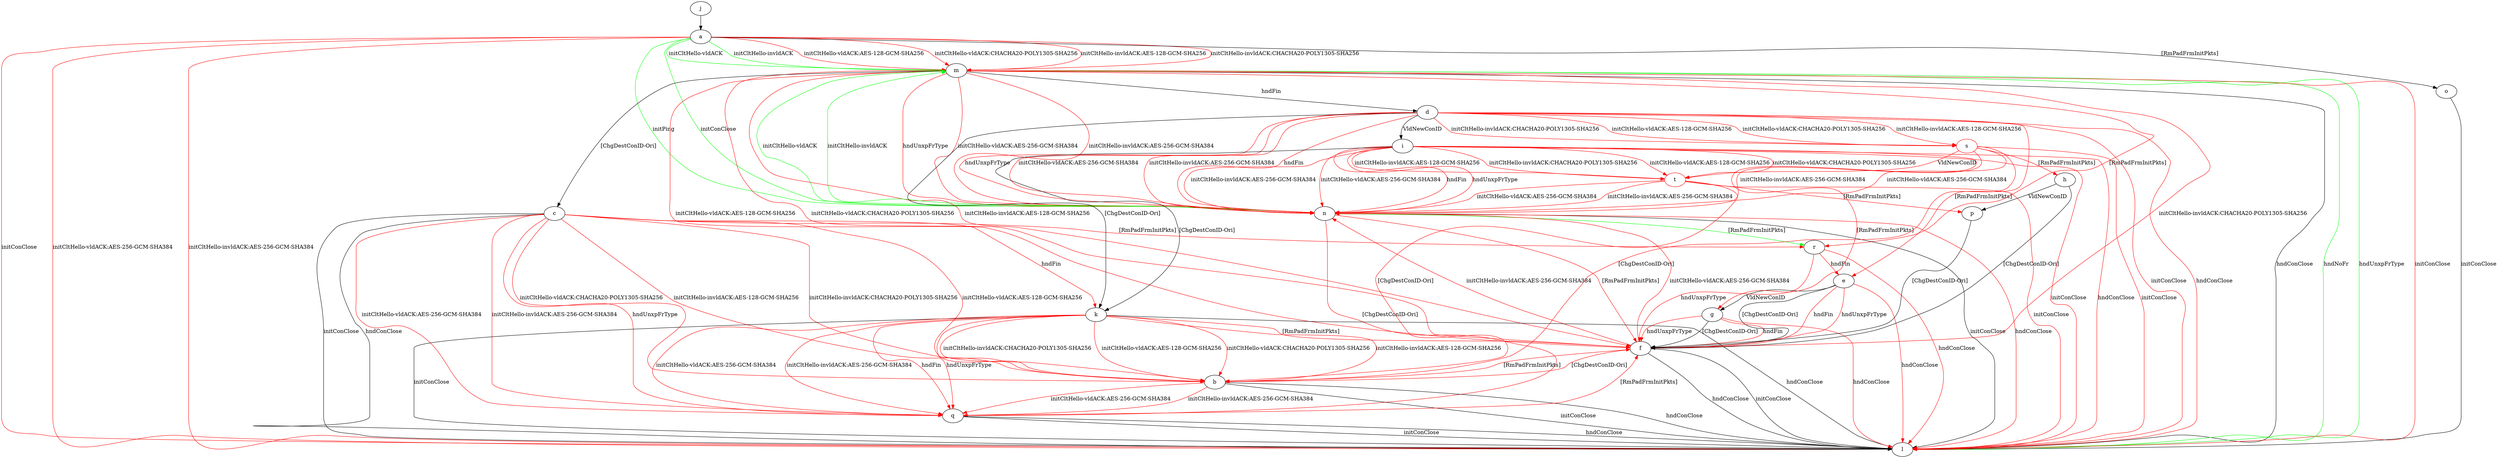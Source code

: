 digraph "" {
	a -> l	[key=0,
		color=red,
		label="initConClose "];
	a -> l	[key=1,
		color=red,
		label="initCltHello-vldACK:AES-256-GCM-SHA384 "];
	a -> l	[key=2,
		color=red,
		label="initCltHello-invldACK:AES-256-GCM-SHA384 "];
	a -> m	[key=0,
		color=green,
		label="initCltHello-vldACK "];
	a -> m	[key=1,
		color=green,
		label="initCltHello-invldACK "];
	a -> m	[key=2,
		color=red,
		label="initCltHello-vldACK:AES-128-GCM-SHA256 "];
	a -> m	[key=3,
		color=red,
		label="initCltHello-vldACK:CHACHA20-POLY1305-SHA256 "];
	a -> m	[key=4,
		color=red,
		label="initCltHello-invldACK:AES-128-GCM-SHA256 "];
	a -> m	[key=5,
		color=red,
		label="initCltHello-invldACK:CHACHA20-POLY1305-SHA256 "];
	a -> n	[key=0,
		color=green,
		label="initPing "];
	a -> n	[key=1,
		color=green,
		label="initConClose "];
	a -> o	[key=0,
		label="[RmPadFrmInitPkts] "];
	b -> f	[key=0,
		color=red,
		label="[RmPadFrmInitPkts] "];
	b -> l	[key=0,
		label="initConClose "];
	b -> l	[key=1,
		label="hndConClose "];
	b -> q	[key=0,
		color=red,
		label="initCltHello-vldACK:AES-256-GCM-SHA384 "];
	b -> q	[key=1,
		color=red,
		label="initCltHello-invldACK:AES-256-GCM-SHA384 "];
	c -> b	[key=0,
		color=red,
		label="initCltHello-vldACK:AES-128-GCM-SHA256 "];
	c -> b	[key=1,
		color=red,
		label="initCltHello-vldACK:CHACHA20-POLY1305-SHA256 "];
	c -> b	[key=2,
		color=red,
		label="initCltHello-invldACK:AES-128-GCM-SHA256 "];
	c -> b	[key=3,
		color=red,
		label="initCltHello-invldACK:CHACHA20-POLY1305-SHA256 "];
	c -> k	[key=0,
		color=red,
		label="hndFin "];
	c -> l	[key=0,
		label="initConClose "];
	c -> l	[key=1,
		label="hndConClose "];
	c -> q	[key=0,
		color=red,
		label="initCltHello-vldACK:AES-256-GCM-SHA384 "];
	c -> q	[key=1,
		color=red,
		label="initCltHello-invldACK:AES-256-GCM-SHA384 "];
	c -> q	[key=2,
		color=red,
		label="hndUnxpFrType "];
	c -> r	[key=0,
		color=red,
		label="[RmPadFrmInitPkts] "];
	d -> e	[key=0,
		color=red,
		label="[RmPadFrmInitPkts] "];
	d -> i	[key=0,
		label="VldNewConID "];
	d -> k	[key=0,
		label="[ChgDestConID-Ori] "];
	d -> l	[key=0,
		color=red,
		label="initConClose "];
	d -> l	[key=1,
		color=red,
		label="hndConClose "];
	d -> n	[key=0,
		color=red,
		label="initCltHello-vldACK:AES-256-GCM-SHA384 "];
	d -> n	[key=1,
		color=red,
		label="initCltHello-invldACK:AES-256-GCM-SHA384 "];
	d -> n	[key=2,
		color=red,
		label="hndFin "];
	d -> n	[key=3,
		color=red,
		label="hndUnxpFrType "];
	s	[color=red];
	d -> s	[key=0,
		color=red,
		label="initCltHello-vldACK:AES-128-GCM-SHA256 "];
	d -> s	[key=1,
		color=red,
		label="initCltHello-vldACK:CHACHA20-POLY1305-SHA256 "];
	d -> s	[key=2,
		color=red,
		label="initCltHello-invldACK:AES-128-GCM-SHA256 "];
	d -> s	[key=3,
		color=red,
		label="initCltHello-invldACK:CHACHA20-POLY1305-SHA256 "];
	e -> f	[key=0,
		label="[ChgDestConID-Ori] "];
	e -> f	[key=1,
		color=red,
		label="hndFin "];
	e -> f	[key=2,
		color=red,
		label="hndUnxpFrType "];
	e -> g	[key=0,
		label="VldNewConID "];
	e -> l	[key=0,
		color=red,
		label="hndConClose "];
	f -> b	[key=0,
		color=red,
		label="[ChgDestConID-Ori] "];
	f -> l	[key=0,
		label="initConClose "];
	f -> l	[key=1,
		label="hndConClose "];
	f -> n	[key=0,
		color=red,
		label="initCltHello-vldACK:AES-256-GCM-SHA384 "];
	f -> n	[key=1,
		color=red,
		label="initCltHello-invldACK:AES-256-GCM-SHA384 "];
	g -> f	[key=0,
		label="[ChgDestConID-Ori] "];
	g -> f	[key=1,
		color=red,
		label="hndFin "];
	g -> f	[key=2,
		color=red,
		label="hndUnxpFrType "];
	g -> l	[key=0,
		color=red,
		label="hndConClose "];
	h -> f	[key=0,
		label="[ChgDestConID-Ori] "];
	h -> p	[key=0,
		label="VldNewConID "];
	i -> g	[key=0,
		color=red,
		label="[RmPadFrmInitPkts] "];
	i -> k	[key=0,
		label="[ChgDestConID-Ori] "];
	i -> l	[key=0,
		color=red,
		label="initConClose "];
	i -> l	[key=1,
		color=red,
		label="hndConClose "];
	i -> n	[key=0,
		color=red,
		label="initCltHello-vldACK:AES-256-GCM-SHA384 "];
	i -> n	[key=1,
		color=red,
		label="initCltHello-invldACK:AES-256-GCM-SHA384 "];
	i -> n	[key=2,
		color=red,
		label="hndFin "];
	i -> n	[key=3,
		color=red,
		label="hndUnxpFrType "];
	t	[color=red];
	i -> t	[key=0,
		color=red,
		label="initCltHello-vldACK:AES-128-GCM-SHA256 "];
	i -> t	[key=1,
		color=red,
		label="initCltHello-vldACK:CHACHA20-POLY1305-SHA256 "];
	i -> t	[key=2,
		color=red,
		label="initCltHello-invldACK:AES-128-GCM-SHA256 "];
	i -> t	[key=3,
		color=red,
		label="initCltHello-invldACK:CHACHA20-POLY1305-SHA256 "];
	j -> a	[key=0];
	k -> b	[key=0,
		color=red,
		label="initCltHello-vldACK:AES-128-GCM-SHA256 "];
	k -> b	[key=1,
		color=red,
		label="initCltHello-vldACK:CHACHA20-POLY1305-SHA256 "];
	k -> b	[key=2,
		color=red,
		label="initCltHello-invldACK:AES-128-GCM-SHA256 "];
	k -> b	[key=3,
		color=red,
		label="initCltHello-invldACK:CHACHA20-POLY1305-SHA256 "];
	k -> f	[key=0,
		color=red,
		label="[RmPadFrmInitPkts] "];
	k -> l	[key=0,
		label="initConClose "];
	k -> l	[key=1,
		label="hndConClose "];
	k -> q	[key=0,
		color=red,
		label="initCltHello-vldACK:AES-256-GCM-SHA384 "];
	k -> q	[key=1,
		color=red,
		label="initCltHello-invldACK:AES-256-GCM-SHA384 "];
	k -> q	[key=2,
		color=red,
		label="hndFin "];
	k -> q	[key=3,
		color=red,
		label="hndUnxpFrType "];
	m -> c	[key=0,
		label="[ChgDestConID-Ori] "];
	m -> d	[key=0,
		label="hndFin "];
	m -> f	[key=0,
		color=red,
		label="initCltHello-vldACK:AES-128-GCM-SHA256 "];
	m -> f	[key=1,
		color=red,
		label="initCltHello-vldACK:CHACHA20-POLY1305-SHA256 "];
	m -> f	[key=2,
		color=red,
		label="initCltHello-invldACK:AES-128-GCM-SHA256 "];
	m -> f	[key=3,
		color=red,
		label="initCltHello-invldACK:CHACHA20-POLY1305-SHA256 "];
	m -> l	[key=0,
		label="hndConClose "];
	m -> l	[key=1,
		color=green,
		label="hndNoFr "];
	m -> l	[key=2,
		color=green,
		label="hndUnxpFrType "];
	m -> l	[key=3,
		color=red,
		label="initConClose "];
	m -> n	[key=0,
		color=red,
		label="initCltHello-vldACK:AES-256-GCM-SHA384 "];
	m -> n	[key=1,
		color=red,
		label="initCltHello-invldACK:AES-256-GCM-SHA384 "];
	m -> n	[key=2,
		color=red,
		label="hndUnxpFrType "];
	m -> r	[key=0,
		color=red,
		label="[RmPadFrmInitPkts] "];
	n -> f	[key=0,
		color=red,
		label="[RmPadFrmInitPkts] "];
	n -> l	[key=0,
		label="initConClose "];
	n -> l	[key=1,
		color=red,
		label="hndConClose "];
	n -> m	[key=0,
		color=green,
		label="initCltHello-vldACK "];
	n -> m	[key=1,
		color=green,
		label="initCltHello-invldACK "];
	n -> q	[key=0,
		color=red,
		label="[ChgDestConID-Ori] "];
	n -> r	[key=0,
		color=green,
		label="[RmPadFrmInitPkts] "];
	o -> l	[key=0,
		label="initConClose "];
	p -> f	[key=0,
		label="[ChgDestConID-Ori] "];
	q -> f	[key=0,
		color=red,
		label="[RmPadFrmInitPkts] "];
	q -> l	[key=0,
		label="initConClose "];
	q -> l	[key=1,
		label="hndConClose "];
	r -> e	[key=0,
		color=red,
		label="hndFin "];
	r -> f	[key=0,
		color=red,
		label="hndUnxpFrType "];
	r -> l	[key=0,
		color=red,
		label="hndConClose "];
	s -> b	[key=0,
		color=red,
		label="[ChgDestConID-Ori] "];
	s -> h	[key=0,
		color=red,
		label="[RmPadFrmInitPkts] "];
	s -> l	[key=0,
		color=red,
		label="initConClose "];
	s -> n	[key=0,
		color=red,
		label="initCltHello-vldACK:AES-256-GCM-SHA384 "];
	s -> n	[key=1,
		color=red,
		label="initCltHello-invldACK:AES-256-GCM-SHA384 "];
	s -> t	[key=0,
		color=red,
		label="VldNewConID "];
	t -> b	[key=0,
		color=red,
		label="[ChgDestConID-Ori] "];
	t -> l	[key=0,
		color=red,
		label="initConClose "];
	t -> n	[key=0,
		color=red,
		label="initCltHello-vldACK:AES-256-GCM-SHA384 "];
	t -> n	[key=1,
		color=red,
		label="initCltHello-invldACK:AES-256-GCM-SHA384 "];
	t -> p	[key=0,
		color=red,
		label="[RmPadFrmInitPkts] "];
}
